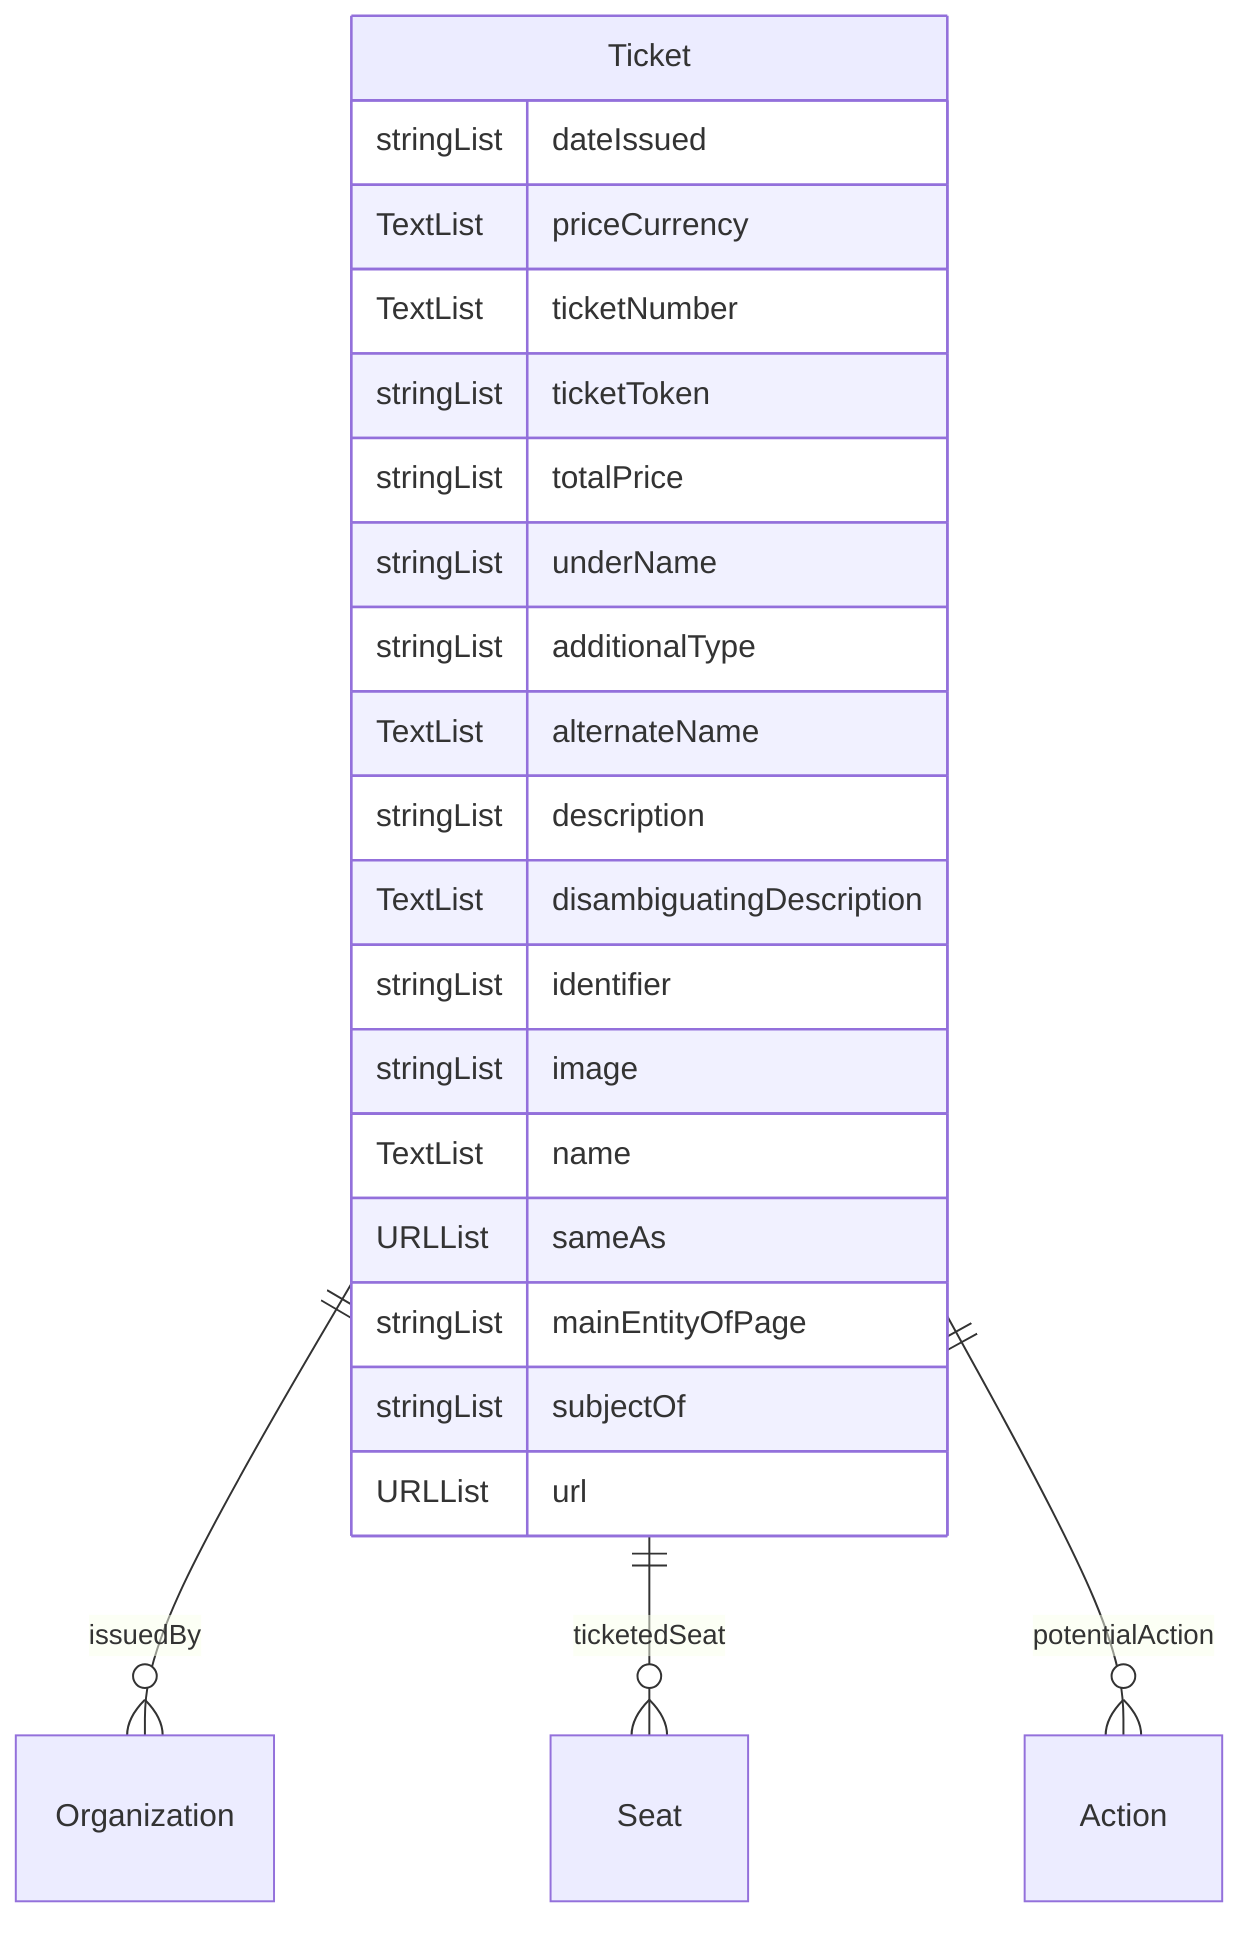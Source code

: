 erDiagram
Ticket {
    stringList dateIssued  
    TextList priceCurrency  
    TextList ticketNumber  
    stringList ticketToken  
    stringList totalPrice  
    stringList underName  
    stringList additionalType  
    TextList alternateName  
    stringList description  
    TextList disambiguatingDescription  
    stringList identifier  
    stringList image  
    TextList name  
    URLList sameAs  
    stringList mainEntityOfPage  
    stringList subjectOf  
    URLList url  
}

Ticket ||--}o Organization : "issuedBy"
Ticket ||--}o Seat : "ticketedSeat"
Ticket ||--}o Action : "potentialAction"